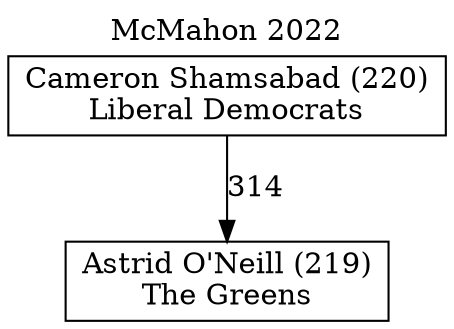 // House preference flow
digraph "Astrid O'Neill (219)_McMahon_2022" {
	graph [label="McMahon 2022" labelloc=t mclimit=10]
	node [shape=box]
	"Astrid O'Neill (219)" [label="Astrid O'Neill (219)
The Greens"]
	"Cameron Shamsabad (220)" [label="Cameron Shamsabad (220)
Liberal Democrats"]
	"Cameron Shamsabad (220)" -> "Astrid O'Neill (219)" [label=314]
}
